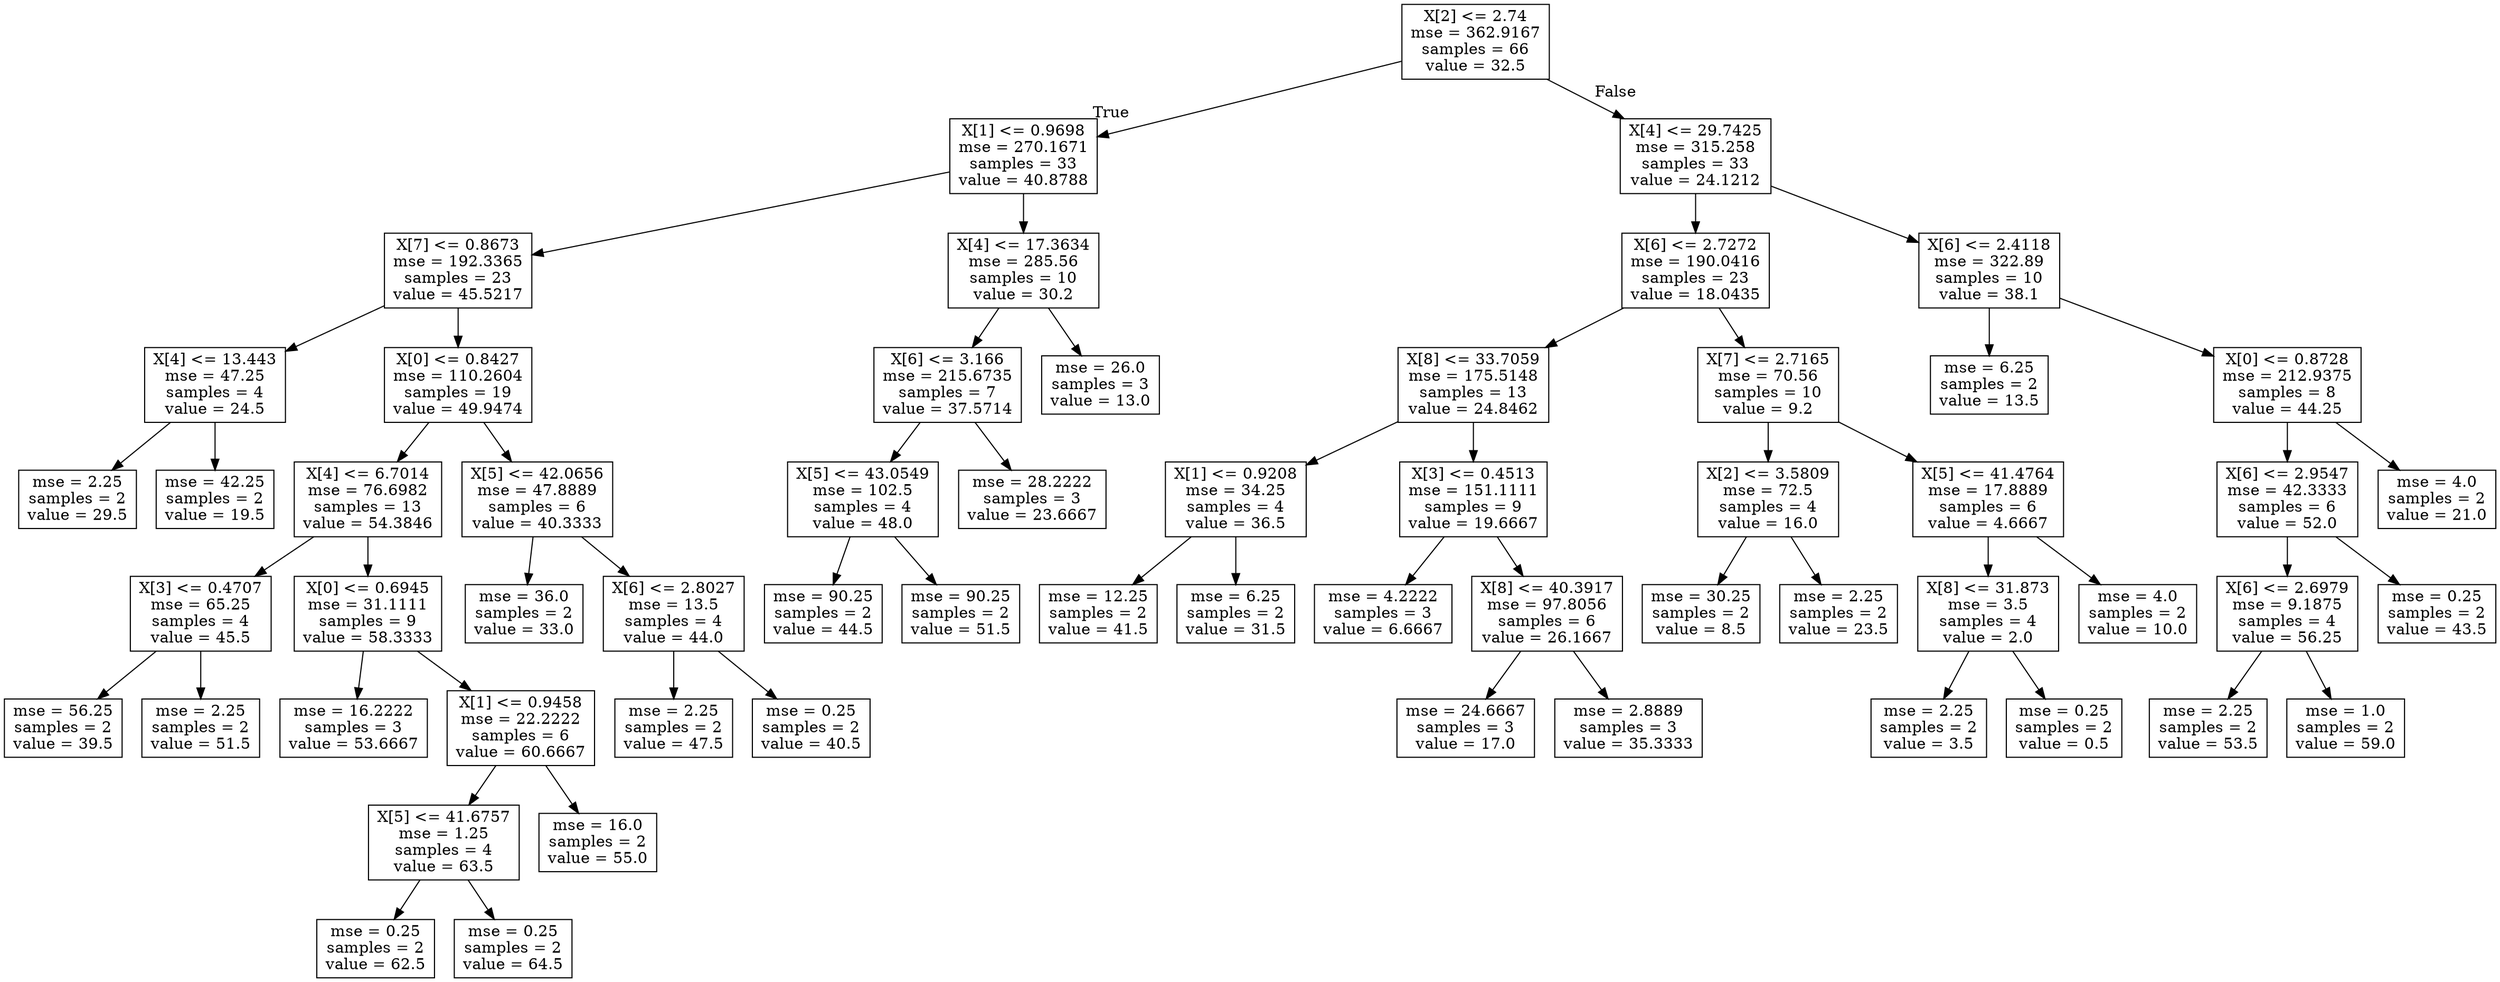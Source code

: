 digraph Tree {
node [shape=box] ;
0 [label="X[2] <= 2.74\nmse = 362.9167\nsamples = 66\nvalue = 32.5"] ;
1 [label="X[1] <= 0.9698\nmse = 270.1671\nsamples = 33\nvalue = 40.8788"] ;
0 -> 1 [labeldistance=2.5, labelangle=45, headlabel="True"] ;
2 [label="X[7] <= 0.8673\nmse = 192.3365\nsamples = 23\nvalue = 45.5217"] ;
1 -> 2 ;
3 [label="X[4] <= 13.443\nmse = 47.25\nsamples = 4\nvalue = 24.5"] ;
2 -> 3 ;
4 [label="mse = 2.25\nsamples = 2\nvalue = 29.5"] ;
3 -> 4 ;
5 [label="mse = 42.25\nsamples = 2\nvalue = 19.5"] ;
3 -> 5 ;
6 [label="X[0] <= 0.8427\nmse = 110.2604\nsamples = 19\nvalue = 49.9474"] ;
2 -> 6 ;
7 [label="X[4] <= 6.7014\nmse = 76.6982\nsamples = 13\nvalue = 54.3846"] ;
6 -> 7 ;
8 [label="X[3] <= 0.4707\nmse = 65.25\nsamples = 4\nvalue = 45.5"] ;
7 -> 8 ;
9 [label="mse = 56.25\nsamples = 2\nvalue = 39.5"] ;
8 -> 9 ;
10 [label="mse = 2.25\nsamples = 2\nvalue = 51.5"] ;
8 -> 10 ;
11 [label="X[0] <= 0.6945\nmse = 31.1111\nsamples = 9\nvalue = 58.3333"] ;
7 -> 11 ;
12 [label="mse = 16.2222\nsamples = 3\nvalue = 53.6667"] ;
11 -> 12 ;
13 [label="X[1] <= 0.9458\nmse = 22.2222\nsamples = 6\nvalue = 60.6667"] ;
11 -> 13 ;
14 [label="X[5] <= 41.6757\nmse = 1.25\nsamples = 4\nvalue = 63.5"] ;
13 -> 14 ;
15 [label="mse = 0.25\nsamples = 2\nvalue = 62.5"] ;
14 -> 15 ;
16 [label="mse = 0.25\nsamples = 2\nvalue = 64.5"] ;
14 -> 16 ;
17 [label="mse = 16.0\nsamples = 2\nvalue = 55.0"] ;
13 -> 17 ;
18 [label="X[5] <= 42.0656\nmse = 47.8889\nsamples = 6\nvalue = 40.3333"] ;
6 -> 18 ;
19 [label="mse = 36.0\nsamples = 2\nvalue = 33.0"] ;
18 -> 19 ;
20 [label="X[6] <= 2.8027\nmse = 13.5\nsamples = 4\nvalue = 44.0"] ;
18 -> 20 ;
21 [label="mse = 2.25\nsamples = 2\nvalue = 47.5"] ;
20 -> 21 ;
22 [label="mse = 0.25\nsamples = 2\nvalue = 40.5"] ;
20 -> 22 ;
23 [label="X[4] <= 17.3634\nmse = 285.56\nsamples = 10\nvalue = 30.2"] ;
1 -> 23 ;
24 [label="X[6] <= 3.166\nmse = 215.6735\nsamples = 7\nvalue = 37.5714"] ;
23 -> 24 ;
25 [label="X[5] <= 43.0549\nmse = 102.5\nsamples = 4\nvalue = 48.0"] ;
24 -> 25 ;
26 [label="mse = 90.25\nsamples = 2\nvalue = 44.5"] ;
25 -> 26 ;
27 [label="mse = 90.25\nsamples = 2\nvalue = 51.5"] ;
25 -> 27 ;
28 [label="mse = 28.2222\nsamples = 3\nvalue = 23.6667"] ;
24 -> 28 ;
29 [label="mse = 26.0\nsamples = 3\nvalue = 13.0"] ;
23 -> 29 ;
30 [label="X[4] <= 29.7425\nmse = 315.258\nsamples = 33\nvalue = 24.1212"] ;
0 -> 30 [labeldistance=2.5, labelangle=-45, headlabel="False"] ;
31 [label="X[6] <= 2.7272\nmse = 190.0416\nsamples = 23\nvalue = 18.0435"] ;
30 -> 31 ;
32 [label="X[8] <= 33.7059\nmse = 175.5148\nsamples = 13\nvalue = 24.8462"] ;
31 -> 32 ;
33 [label="X[1] <= 0.9208\nmse = 34.25\nsamples = 4\nvalue = 36.5"] ;
32 -> 33 ;
34 [label="mse = 12.25\nsamples = 2\nvalue = 41.5"] ;
33 -> 34 ;
35 [label="mse = 6.25\nsamples = 2\nvalue = 31.5"] ;
33 -> 35 ;
36 [label="X[3] <= 0.4513\nmse = 151.1111\nsamples = 9\nvalue = 19.6667"] ;
32 -> 36 ;
37 [label="mse = 4.2222\nsamples = 3\nvalue = 6.6667"] ;
36 -> 37 ;
38 [label="X[8] <= 40.3917\nmse = 97.8056\nsamples = 6\nvalue = 26.1667"] ;
36 -> 38 ;
39 [label="mse = 24.6667\nsamples = 3\nvalue = 17.0"] ;
38 -> 39 ;
40 [label="mse = 2.8889\nsamples = 3\nvalue = 35.3333"] ;
38 -> 40 ;
41 [label="X[7] <= 2.7165\nmse = 70.56\nsamples = 10\nvalue = 9.2"] ;
31 -> 41 ;
42 [label="X[2] <= 3.5809\nmse = 72.5\nsamples = 4\nvalue = 16.0"] ;
41 -> 42 ;
43 [label="mse = 30.25\nsamples = 2\nvalue = 8.5"] ;
42 -> 43 ;
44 [label="mse = 2.25\nsamples = 2\nvalue = 23.5"] ;
42 -> 44 ;
45 [label="X[5] <= 41.4764\nmse = 17.8889\nsamples = 6\nvalue = 4.6667"] ;
41 -> 45 ;
46 [label="X[8] <= 31.873\nmse = 3.5\nsamples = 4\nvalue = 2.0"] ;
45 -> 46 ;
47 [label="mse = 2.25\nsamples = 2\nvalue = 3.5"] ;
46 -> 47 ;
48 [label="mse = 0.25\nsamples = 2\nvalue = 0.5"] ;
46 -> 48 ;
49 [label="mse = 4.0\nsamples = 2\nvalue = 10.0"] ;
45 -> 49 ;
50 [label="X[6] <= 2.4118\nmse = 322.89\nsamples = 10\nvalue = 38.1"] ;
30 -> 50 ;
51 [label="mse = 6.25\nsamples = 2\nvalue = 13.5"] ;
50 -> 51 ;
52 [label="X[0] <= 0.8728\nmse = 212.9375\nsamples = 8\nvalue = 44.25"] ;
50 -> 52 ;
53 [label="X[6] <= 2.9547\nmse = 42.3333\nsamples = 6\nvalue = 52.0"] ;
52 -> 53 ;
54 [label="X[6] <= 2.6979\nmse = 9.1875\nsamples = 4\nvalue = 56.25"] ;
53 -> 54 ;
55 [label="mse = 2.25\nsamples = 2\nvalue = 53.5"] ;
54 -> 55 ;
56 [label="mse = 1.0\nsamples = 2\nvalue = 59.0"] ;
54 -> 56 ;
57 [label="mse = 0.25\nsamples = 2\nvalue = 43.5"] ;
53 -> 57 ;
58 [label="mse = 4.0\nsamples = 2\nvalue = 21.0"] ;
52 -> 58 ;
}